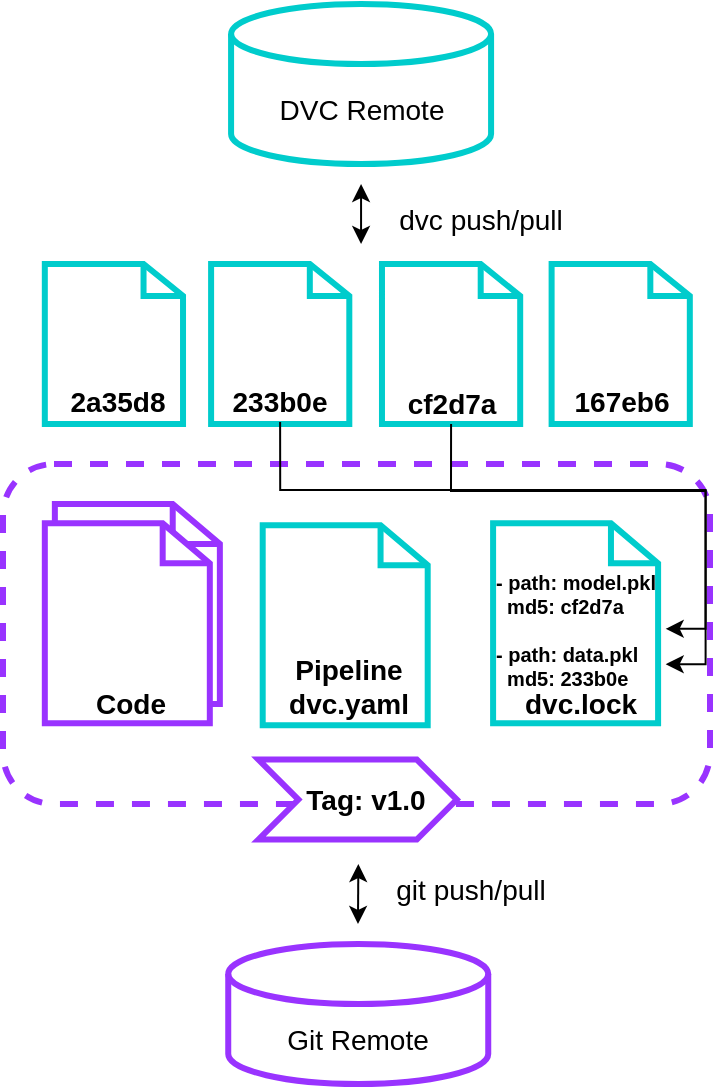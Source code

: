 <mxfile version="14.9.0" type="device"><diagram id="31SIsYHJarBjyyGD28hj" name="Page-1"><mxGraphModel dx="981" dy="508" grid="1" gridSize="10" guides="1" tooltips="1" connect="1" arrows="1" fold="1" page="1" pageScale="1" pageWidth="827" pageHeight="1169" math="0" shadow="0"><root><mxCell id="0"/><mxCell id="1" parent="0"/><mxCell id="4AWtIWZPLwGk6shNZR5g-56" value="" style="html=1;verticalLabelPosition=bottom;align=center;labelBackgroundColor=#ffffff;verticalAlign=top;strokeWidth=3;shadow=0;dashed=0;shape=mxgraph.ios7.icons.document;rounded=0;fontSize=14;fontColor=#FFB570;fillColor=#ffffff;strokeColor=#00CCCC;" vertex="1" parent="1"><mxGeometry x="67.41" y="440" width="69.107" height="80" as="geometry"/></mxCell><mxCell id="4AWtIWZPLwGk6shNZR5g-57" value="" style="html=1;verticalLabelPosition=bottom;align=center;labelBackgroundColor=#ffffff;verticalAlign=top;strokeWidth=3;shadow=0;dashed=0;shape=mxgraph.ios7.icons.document;rounded=0;fontSize=14;fontColor=#FFB570;fillColor=#ffffff;strokeColor=#00CCCC;" vertex="1" parent="1"><mxGeometry x="150.548" y="440" width="69.107" height="80" as="geometry"/></mxCell><mxCell id="4AWtIWZPLwGk6shNZR5g-58" value="" style="html=1;verticalLabelPosition=bottom;align=center;labelBackgroundColor=#ffffff;verticalAlign=top;strokeWidth=3;shadow=0;dashed=0;shape=mxgraph.ios7.icons.document;rounded=0;fontSize=14;fontColor=#FFB570;fillColor=#ffffff;strokeColor=#00CCCC;" vertex="1" parent="1"><mxGeometry x="235.99" y="440" width="69.107" height="80" as="geometry"/></mxCell><mxCell id="4AWtIWZPLwGk6shNZR5g-59" value="" style="html=1;verticalLabelPosition=bottom;align=center;labelBackgroundColor=#ffffff;verticalAlign=top;strokeWidth=3;shadow=0;dashed=0;shape=mxgraph.ios7.icons.document;rounded=0;fontSize=14;fontColor=#FFB570;fillColor=#ffffff;strokeColor=#00CCCC;" vertex="1" parent="1"><mxGeometry x="320.803" y="440" width="69.107" height="80" as="geometry"/></mxCell><mxCell id="4AWtIWZPLwGk6shNZR5g-39" value="" style="rounded=1;whiteSpace=wrap;html=1;fontSize=14;strokeWidth=3;align=left;verticalAlign=top;fillColor=none;dashed=1;strokeColor=#9933FF;" vertex="1" parent="1"><mxGeometry x="46.5" y="540" width="353.5" height="170" as="geometry"/></mxCell><mxCell id="4AWtIWZPLwGk6shNZR5g-63" value="" style="html=1;verticalLabelPosition=bottom;align=center;labelBackgroundColor=#ffffff;verticalAlign=top;strokeWidth=3;shadow=0;dashed=0;shape=mxgraph.ios7.icons.document;rounded=0;fontSize=14;fontColor=#FFB570;fillColor=#ffffff;strokeColor=#9933FF;" vertex="1" parent="1"><mxGeometry x="72.43" y="560" width="82.5" height="100" as="geometry"/></mxCell><mxCell id="4AWtIWZPLwGk6shNZR5g-53" value="&lt;div style=&quot;text-align: left&quot;&gt;&lt;span&gt;167eb6&lt;/span&gt;&lt;/div&gt;" style="text;html=1;strokeColor=none;fillColor=none;align=center;verticalAlign=middle;whiteSpace=wrap;rounded=0;fontSize=14;fontStyle=1" vertex="1" parent="1"><mxGeometry x="335.81" y="499" width="40" height="20" as="geometry"/></mxCell><mxCell id="4AWtIWZPLwGk6shNZR5g-54" value="&lt;div style=&quot;text-align: left&quot;&gt;2a35d8&lt;br&gt;&lt;/div&gt;" style="text;html=1;strokeColor=none;fillColor=none;align=center;verticalAlign=middle;whiteSpace=wrap;rounded=0;fontSize=14;fontStyle=1" vertex="1" parent="1"><mxGeometry x="83.64" y="499" width="40" height="20" as="geometry"/></mxCell><mxCell id="4AWtIWZPLwGk6shNZR5g-60" value="" style="html=1;verticalLabelPosition=bottom;align=center;labelBackgroundColor=#ffffff;verticalAlign=top;strokeWidth=3;shadow=0;dashed=0;shape=mxgraph.ios7.icons.document;rounded=0;fontSize=14;fontColor=#FFB570;fillColor=#ffffff;strokeColor=#9933FF;" vertex="1" parent="1"><mxGeometry x="67.41" y="569.67" width="82.5" height="100" as="geometry"/></mxCell><mxCell id="4AWtIWZPLwGk6shNZR5g-61" value="" style="html=1;verticalLabelPosition=bottom;align=center;labelBackgroundColor=#ffffff;verticalAlign=top;strokeWidth=3;shadow=0;dashed=0;shape=mxgraph.ios7.icons.document;rounded=0;fontSize=14;fontColor=#FFB570;fillColor=#ffffff;strokeColor=#00CCCC;" vertex="1" parent="1"><mxGeometry x="176.35" y="570.61" width="82.5" height="100" as="geometry"/></mxCell><mxCell id="4AWtIWZPLwGk6shNZR5g-62" value="" style="html=1;verticalLabelPosition=bottom;align=center;labelBackgroundColor=#ffffff;verticalAlign=top;strokeWidth=3;shadow=0;dashed=0;shape=mxgraph.ios7.icons.document;rounded=0;fontSize=14;fontColor=#FFB570;fillColor=#ffffff;strokeColor=#00CCCC;" vertex="1" parent="1"><mxGeometry x="291.55" y="569.67" width="82.5" height="100" as="geometry"/></mxCell><mxCell id="4AWtIWZPLwGk6shNZR5g-4" value="Code" style="text;html=1;strokeColor=none;fillColor=none;align=center;verticalAlign=bottom;whiteSpace=wrap;rounded=0;fontSize=14;fontStyle=1" vertex="1" parent="1"><mxGeometry x="86.368" y="646.909" width="48.957" height="23.605" as="geometry"/></mxCell><mxCell id="4AWtIWZPLwGk6shNZR5g-16" value="Pipeline&lt;br&gt;dvc.yaml" style="text;html=1;strokeColor=none;fillColor=none;align=center;verticalAlign=bottom;whiteSpace=wrap;rounded=0;fontSize=14;fontStyle=1" vertex="1" parent="1"><mxGeometry x="170.078" y="642.743" width="99.484" height="27.77" as="geometry"/></mxCell><mxCell id="4AWtIWZPLwGk6shNZR5g-25" value="dvc.lock" style="text;html=1;strokeColor=none;fillColor=none;align=center;verticalAlign=bottom;whiteSpace=wrap;rounded=0;fontSize=14;fontStyle=1" vertex="1" parent="1"><mxGeometry x="301.636" y="642.743" width="66.762" height="27.77" as="geometry"/></mxCell><mxCell id="4AWtIWZPLwGk6shNZR5g-35" value="- path: model.pkl&lt;br style=&quot;font-size: 10px&quot;&gt;&amp;nbsp; md5: cf2d7a&lt;br&gt;&lt;br style=&quot;font-size: 10px&quot;&gt;- path: data.pkl&lt;br style=&quot;font-size: 10px&quot;&gt;&amp;nbsp; md5: 233b0e" style="text;html=1;strokeColor=none;fillColor=none;align=left;verticalAlign=top;whiteSpace=wrap;rounded=0;fontSize=10;fontStyle=1" vertex="1" parent="1"><mxGeometry x="291.44" y="587" width="86.4" height="70.79" as="geometry"/></mxCell><mxCell id="4AWtIWZPLwGk6shNZR5g-44" value="" style="group;fontSize=10;" vertex="1" connectable="0" parent="1"><mxGeometry x="174.192" y="679.999" width="86.395" height="55.541" as="geometry"/></mxCell><mxCell id="4AWtIWZPLwGk6shNZR5g-51" value="" style="group" vertex="1" connectable="0" parent="4AWtIWZPLwGk6shNZR5g-44"><mxGeometry y="7.77" width="99.2" height="40" as="geometry"/></mxCell><mxCell id="4AWtIWZPLwGk6shNZR5g-43" value="" style="shape=step;perimeter=stepPerimeter;whiteSpace=wrap;html=1;fixedSize=1;rounded=0;fontSize=14;strokeWidth=3;align=left;verticalAlign=top;size=20;strokeColor=#9933FF;" vertex="1" parent="4AWtIWZPLwGk6shNZR5g-51"><mxGeometry width="99.2" height="40" as="geometry"/></mxCell><mxCell id="4AWtIWZPLwGk6shNZR5g-37" value="Tag: v1.0" style="text;html=1;strokeColor=none;fillColor=none;align=center;verticalAlign=middle;whiteSpace=wrap;rounded=0;fontSize=14;fontStyle=1" vertex="1" parent="4AWtIWZPLwGk6shNZR5g-51"><mxGeometry x="20" y="2.64" width="68.4" height="34.71" as="geometry"/></mxCell><mxCell id="4AWtIWZPLwGk6shNZR5g-49" value="" style="edgeStyle=orthogonalEdgeStyle;rounded=0;orthogonalLoop=1;jettySize=auto;html=1;fontSize=14;entryX=1;entryY=0.75;entryDx=0;entryDy=0;exitX=0.5;exitY=1;exitDx=0;exitDy=0;" edge="1" parent="1" source="4AWtIWZPLwGk6shNZR5g-12" target="4AWtIWZPLwGk6shNZR5g-35"><mxGeometry as="geometry"><mxPoint x="410" y="510" as="sourcePoint"/></mxGeometry></mxCell><mxCell id="4AWtIWZPLwGk6shNZR5g-65" style="edgeStyle=orthogonalEdgeStyle;rounded=0;orthogonalLoop=1;jettySize=auto;html=1;exitX=0.5;exitY=1;exitDx=0;exitDy=0;entryX=1;entryY=0.5;entryDx=0;entryDy=0;fontSize=14;fontColor=#FFB570;" edge="1" parent="1" source="4AWtIWZPLwGk6shNZR5g-8" target="4AWtIWZPLwGk6shNZR5g-35"><mxGeometry relative="1" as="geometry"/></mxCell><mxCell id="4AWtIWZPLwGk6shNZR5g-72" style="edgeStyle=orthogonalEdgeStyle;rounded=0;orthogonalLoop=1;jettySize=auto;html=1;exitX=0.5;exitY=0;exitDx=0;exitDy=0;exitPerimeter=0;fontSize=14;fontColor=#000000;startArrow=classic;startFill=1;" edge="1" parent="1"><mxGeometry relative="1" as="geometry"><mxPoint x="224" y="770" as="targetPoint"/><mxPoint x="224.167" y="740" as="sourcePoint"/></mxGeometry></mxCell><mxCell id="4AWtIWZPLwGk6shNZR5g-69" value="Git Remote" style="shape=cylinder3;whiteSpace=wrap;html=1;boundedLbl=1;backgroundOutline=1;size=15;rounded=0;fontSize=14;strokeWidth=3;fillColor=#ffffff;align=center;verticalAlign=middle;strokeColor=#9933FF;" vertex="1" parent="1"><mxGeometry x="159.12" y="780" width="130" height="70" as="geometry"/></mxCell><mxCell id="4AWtIWZPLwGk6shNZR5g-71" value="" style="edgeStyle=orthogonalEdgeStyle;rounded=0;orthogonalLoop=1;jettySize=auto;html=1;fontSize=14;fontColor=#000000;startArrow=classic;startFill=1;" edge="1" parent="1"><mxGeometry relative="1" as="geometry"><mxPoint x="225.53" y="430" as="sourcePoint"/><mxPoint x="225.53" y="400" as="targetPoint"/></mxGeometry></mxCell><mxCell id="4AWtIWZPLwGk6shNZR5g-70" value="DVC Remote" style="shape=cylinder3;whiteSpace=wrap;html=1;boundedLbl=1;backgroundOutline=1;size=15;rounded=0;fontSize=14;strokeWidth=3;fillColor=#ffffff;align=center;verticalAlign=middle;strokeColor=#00CCCC;" vertex="1" parent="1"><mxGeometry x="160.54" y="310" width="130" height="80" as="geometry"/></mxCell><mxCell id="4AWtIWZPLwGk6shNZR5g-73" value="git push/pull" style="text;html=1;strokeColor=none;fillColor=none;align=center;verticalAlign=middle;whiteSpace=wrap;rounded=0;fontSize=14;fontColor=#000000;" vertex="1" parent="1"><mxGeometry x="231.01" y="743" width="98.99" height="20" as="geometry"/></mxCell><mxCell id="4AWtIWZPLwGk6shNZR5g-74" value="dvc push/pull" style="text;html=1;strokeColor=none;fillColor=none;align=center;verticalAlign=middle;whiteSpace=wrap;rounded=0;fontSize=14;fontColor=#000000;" vertex="1" parent="1"><mxGeometry x="230.54" y="408" width="109.46" height="20" as="geometry"/></mxCell><mxCell id="4AWtIWZPLwGk6shNZR5g-8" value="&lt;span style=&quot;text-align: left&quot;&gt;cf2d7a&lt;/span&gt;" style="text;html=1;strokeColor=none;fillColor=none;align=center;verticalAlign=middle;whiteSpace=wrap;rounded=0;fontSize=14;fontStyle=1" vertex="1" parent="1"><mxGeometry x="250.54" y="500" width="40" height="20" as="geometry"/></mxCell><mxCell id="4AWtIWZPLwGk6shNZR5g-12" value="&lt;span style=&quot;text-align: left&quot;&gt;233b0e&lt;/span&gt;" style="text;html=1;strokeColor=none;fillColor=none;align=center;verticalAlign=middle;whiteSpace=wrap;rounded=0;fontSize=14;fontStyle=1" vertex="1" parent="1"><mxGeometry x="165.06" y="499" width="40" height="20" as="geometry"/></mxCell></root></mxGraphModel></diagram></mxfile>
